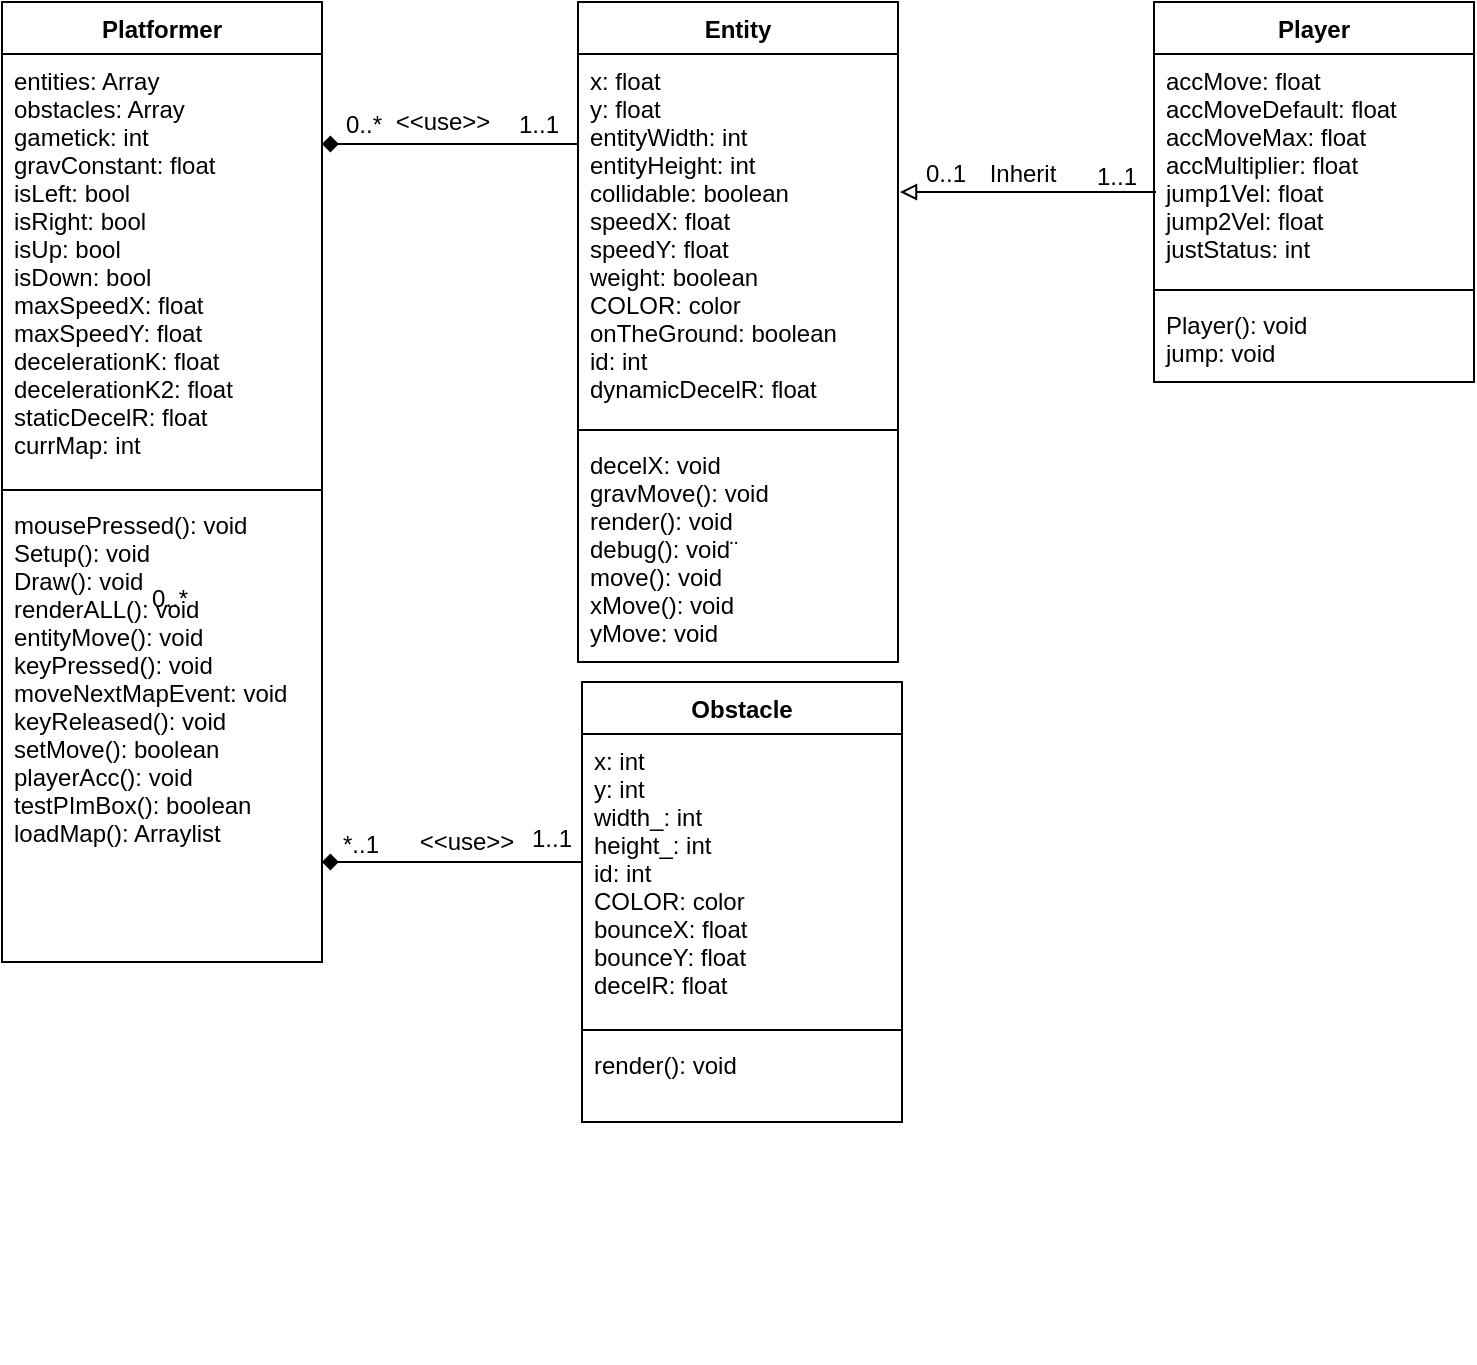 <mxfile version="12.9.2" type="google"><diagram id="C5RBs43oDa-KdzZeNtuy" name="ClassDiagram"><mxGraphModel dx="1422" dy="723" grid="1" gridSize="10" guides="1" tooltips="1" connect="1" arrows="1" fold="1" page="1" pageScale="1" pageWidth="827" pageHeight="1169" math="0" shadow="0"><root><mxCell id="WIyWlLk6GJQsqaUBKTNV-0"/><mxCell id="WIyWlLk6GJQsqaUBKTNV-1" parent="WIyWlLk6GJQsqaUBKTNV-0"/><mxCell id="zkfFHV4jXpPFQw0GAbJ--26" value="" style="endArrow=block;shadow=0;strokeWidth=1;strokeColor=#000000;rounded=0;endFill=0;edgeStyle=elbowEdgeStyle;elbow=vertical;flipV=0;flipH=1;" parent="WIyWlLk6GJQsqaUBKTNV-1" source="zkfFHV4jXpPFQw0GAbJ--0" target="zkfFHV4jXpPFQw0GAbJ--17" edge="1"><mxGeometry x="0.5" y="41" relative="1" as="geometry"><mxPoint x="458" y="82" as="sourcePoint"/><mxPoint x="618" y="82" as="targetPoint"/><mxPoint x="-40" y="32" as="offset"/></mxGeometry></mxCell><mxCell id="zkfFHV4jXpPFQw0GAbJ--27" value="0..1" style="resizable=0;align=left;verticalAlign=bottom;labelBackgroundColor=none;fontSize=12;flipV=0;flipH=1;" parent="zkfFHV4jXpPFQw0GAbJ--26" connectable="0" vertex="1"><mxGeometry x="-1" relative="1" as="geometry"><mxPoint x="12" y="-0.33" as="offset"/></mxGeometry></mxCell><mxCell id="zkfFHV4jXpPFQw0GAbJ--28" value="1..1" style="resizable=0;align=right;verticalAlign=bottom;labelBackgroundColor=none;fontSize=12;flipV=0;flipH=1;" parent="zkfFHV4jXpPFQw0GAbJ--26" connectable="0" vertex="1"><mxGeometry x="1" relative="1" as="geometry"><mxPoint x="-7" y="0.9" as="offset"/></mxGeometry></mxCell><mxCell id="zkfFHV4jXpPFQw0GAbJ--29" value="Inherit" style="text;html=1;resizable=0;points=[];;align=center;verticalAlign=middle;labelBackgroundColor=none;rounded=0;shadow=0;strokeWidth=1;fontSize=12;flipV=0;flipH=1;" parent="zkfFHV4jXpPFQw0GAbJ--26" vertex="1" connectable="0"><mxGeometry x="0.5" y="49" relative="1" as="geometry"><mxPoint x="-33.83" y="40" as="offset"/></mxGeometry></mxCell><mxCell id="d0xvgNEYR4azMvCrobFJ-17" value="" style="endArrow=diamond;shadow=0;strokeWidth=1;strokeColor=#000000;rounded=0;endFill=1;edgeStyle=elbowEdgeStyle;elbow=vertical;" parent="WIyWlLk6GJQsqaUBKTNV-1" edge="1"><mxGeometry x="0.5" y="41" relative="1" as="geometry"><mxPoint x="298" y="81" as="sourcePoint"/><mxPoint x="170" y="81" as="targetPoint"/><mxPoint x="-40" y="32" as="offset"/><Array as="points"><mxPoint x="234" y="81"/></Array></mxGeometry></mxCell><mxCell id="d0xvgNEYR4azMvCrobFJ-18" value="0..*" style="resizable=0;align=left;verticalAlign=bottom;labelBackgroundColor=none;fontSize=12;" parent="d0xvgNEYR4azMvCrobFJ-17" connectable="0" vertex="1"><mxGeometry x="-1" relative="1" as="geometry"><mxPoint x="-118" y="-1" as="offset"/></mxGeometry></mxCell><mxCell id="d0xvgNEYR4azMvCrobFJ-19" value="1..1" style="resizable=0;align=right;verticalAlign=bottom;labelBackgroundColor=none;fontSize=12;" parent="d0xvgNEYR4azMvCrobFJ-17" connectable="0" vertex="1"><mxGeometry x="1" relative="1" as="geometry"><mxPoint x="120" y="-1" as="offset"/></mxGeometry></mxCell><mxCell id="d0xvgNEYR4azMvCrobFJ-20" value="&amp;lt;&amp;lt;use&amp;gt;&amp;gt;" style="text;html=1;resizable=0;points=[];;align=center;verticalAlign=middle;labelBackgroundColor=none;rounded=0;shadow=0;strokeWidth=1;fontSize=12;" parent="d0xvgNEYR4azMvCrobFJ-17" vertex="1" connectable="0"><mxGeometry x="0.5" y="49" relative="1" as="geometry"><mxPoint x="28" y="-60" as="offset"/></mxGeometry></mxCell><mxCell id="TuGOIj8JxXKo9kBevN3P-1" value="" style="endArrow=diamond;shadow=0;strokeWidth=1;strokeColor=#000000;rounded=0;endFill=1;edgeStyle=elbowEdgeStyle;elbow=vertical;exitX=0;exitY=0.5;exitDx=0;exitDy=0;" parent="WIyWlLk6GJQsqaUBKTNV-1" source="d0xvgNEYR4azMvCrobFJ-38" edge="1"><mxGeometry x="0.5" y="41" relative="1" as="geometry"><mxPoint x="170" y="340" as="sourcePoint"/><mxPoint x="170" y="440" as="targetPoint"/><mxPoint x="-40" y="32" as="offset"/><Array as="points"><mxPoint x="190" y="440"/><mxPoint x="200" y="443"/></Array></mxGeometry></mxCell><mxCell id="TuGOIj8JxXKo9kBevN3P-3" value="*..1" style="resizable=0;align=right;verticalAlign=bottom;labelBackgroundColor=none;fontSize=12;" parent="TuGOIj8JxXKo9kBevN3P-1" connectable="0" vertex="1"><mxGeometry x="1" relative="1" as="geometry"><mxPoint x="30" as="offset"/></mxGeometry></mxCell><mxCell id="TuGOIj8JxXKo9kBevN3P-4" value="&amp;lt;&amp;lt;use&amp;gt;&amp;gt;" style="text;html=1;resizable=0;points=[];;align=center;verticalAlign=middle;labelBackgroundColor=none;rounded=0;shadow=0;strokeWidth=1;fontSize=12;" parent="TuGOIj8JxXKo9kBevN3P-1" vertex="1" connectable="0"><mxGeometry x="0.5" y="49" relative="1" as="geometry"><mxPoint x="37" y="-59" as="offset"/></mxGeometry></mxCell><mxCell id="TuGOIj8JxXKo9kBevN3P-5" value="0..*" style="resizable=0;align=left;verticalAlign=bottom;labelBackgroundColor=none;fontSize=12;" parent="WIyWlLk6GJQsqaUBKTNV-1" connectable="0" vertex="1"><mxGeometry x="470" y="570" as="geometry"><mxPoint x="-387" y="-253" as="offset"/></mxGeometry></mxCell><mxCell id="TuGOIj8JxXKo9kBevN3P-6" value="1..1" style="resizable=0;align=left;verticalAlign=bottom;labelBackgroundColor=none;fontSize=12;" parent="WIyWlLk6GJQsqaUBKTNV-1" connectable="0" vertex="1"><mxGeometry x="660" y="690" as="geometry"><mxPoint x="-387" y="-253" as="offset"/></mxGeometry></mxCell><mxCell id="zkfFHV4jXpPFQw0GAbJ--0" value="Entity" style="swimlane;fontStyle=1;align=center;verticalAlign=top;childLayout=stackLayout;horizontal=1;startSize=26;horizontalStack=0;resizeParent=1;resizeLast=0;collapsible=1;marginBottom=0;rounded=0;shadow=0;strokeWidth=1;" parent="WIyWlLk6GJQsqaUBKTNV-1" vertex="1"><mxGeometry x="298" y="10" width="160" height="330" as="geometry"><mxRectangle x="230" y="140" width="160" height="26" as="alternateBounds"/></mxGeometry></mxCell><mxCell id="zkfFHV4jXpPFQw0GAbJ--1" value="x: float&#10;y: float&#10;entityWidth: int&#10;entityHeight: int&#10;collidable: boolean&#10;speedX: float&#10;speedY: float&#10;weight: boolean&#10;COLOR: color&#10;onTheGround: boolean&#10;id: int&#10;dynamicDecelR: float&#10;" style="text;align=left;verticalAlign=top;spacingLeft=4;spacingRight=4;overflow=hidden;rotatable=0;points=[[0,0.5],[1,0.5]];portConstraint=eastwest;" parent="zkfFHV4jXpPFQw0GAbJ--0" vertex="1"><mxGeometry y="26" width="160" height="184" as="geometry"/></mxCell><mxCell id="zkfFHV4jXpPFQw0GAbJ--4" value="" style="line;html=1;strokeWidth=1;align=left;verticalAlign=middle;spacingTop=-1;spacingLeft=3;spacingRight=3;rotatable=0;labelPosition=right;points=[];portConstraint=eastwest;" parent="zkfFHV4jXpPFQw0GAbJ--0" vertex="1"><mxGeometry y="210" width="160" height="8" as="geometry"/></mxCell><mxCell id="d0xvgNEYR4azMvCrobFJ-25" value="decelX: void&#10;gravMove(): void&#10;render(): void&#10;debug(): void¨&#10;move(): void&#10;xMove(): void&#10;yMove: void&#10;" style="text;align=left;verticalAlign=top;spacingLeft=4;spacingRight=4;overflow=hidden;rotatable=0;points=[[0,0.5],[1,0.5]];portConstraint=eastwest;" parent="zkfFHV4jXpPFQw0GAbJ--0" vertex="1"><mxGeometry y="218" width="160" height="112" as="geometry"/></mxCell><mxCell id="zkfFHV4jXpPFQw0GAbJ--17" value="Player" style="swimlane;fontStyle=1;align=center;verticalAlign=top;childLayout=stackLayout;horizontal=1;startSize=26;horizontalStack=0;resizeParent=1;resizeLast=0;collapsible=1;marginBottom=0;rounded=0;shadow=0;strokeWidth=1;" parent="WIyWlLk6GJQsqaUBKTNV-1" vertex="1"><mxGeometry x="586" y="10" width="160" height="190" as="geometry"><mxRectangle x="550" y="140" width="160" height="26" as="alternateBounds"/></mxGeometry></mxCell><mxCell id="d0xvgNEYR4azMvCrobFJ-36" value="accMove: float&#10;accMoveDefault: float&#10;accMoveMax: float&#10;accMultiplier: float&#10;jump1Vel: float&#10;jump2Vel: float&#10;justStatus: int" style="text;align=left;verticalAlign=top;spacingLeft=4;spacingRight=4;overflow=hidden;rotatable=0;points=[[0,0.5],[1,0.5]];portConstraint=eastwest;" parent="zkfFHV4jXpPFQw0GAbJ--17" vertex="1"><mxGeometry y="26" width="160" height="114" as="geometry"/></mxCell><mxCell id="zkfFHV4jXpPFQw0GAbJ--23" value="" style="line;html=1;strokeWidth=1;align=left;verticalAlign=middle;spacingTop=-1;spacingLeft=3;spacingRight=3;rotatable=0;labelPosition=right;points=[];portConstraint=eastwest;" parent="zkfFHV4jXpPFQw0GAbJ--17" vertex="1"><mxGeometry y="140" width="160" height="8" as="geometry"/></mxCell><mxCell id="zkfFHV4jXpPFQw0GAbJ--24" value="Player(): void&#10;jump: void" style="text;align=left;verticalAlign=top;spacingLeft=4;spacingRight=4;overflow=hidden;rotatable=0;points=[[0,0.5],[1,0.5]];portConstraint=eastwest;" parent="zkfFHV4jXpPFQw0GAbJ--17" vertex="1"><mxGeometry y="148" width="160" height="42" as="geometry"/></mxCell><mxCell id="d0xvgNEYR4azMvCrobFJ-14" value="Platformer" style="swimlane;fontStyle=1;align=center;verticalAlign=top;childLayout=stackLayout;horizontal=1;startSize=26;horizontalStack=0;resizeParent=1;resizeLast=0;collapsible=1;marginBottom=0;rounded=0;shadow=0;strokeWidth=1;" parent="WIyWlLk6GJQsqaUBKTNV-1" vertex="1"><mxGeometry x="10" y="10" width="160" height="480" as="geometry"><mxRectangle x="230" y="140" width="160" height="26" as="alternateBounds"/></mxGeometry></mxCell><mxCell id="d0xvgNEYR4azMvCrobFJ-15" value="entities: Array&#10;obstacles: Array&#10;gametick: int&#10;gravConstant: float&#10;isLeft: bool&#10;isRight: bool&#10;isUp: bool&#10;isDown: bool&#10;maxSpeedX: float&#10;maxSpeedY: float&#10;decelerationK: float&#10;decelerationK2: float&#10;staticDecelR: float&#10;currMap: int" style="text;align=left;verticalAlign=top;spacingLeft=4;spacingRight=4;overflow=hidden;rotatable=0;points=[[0,0.5],[1,0.5]];portConstraint=eastwest;" parent="d0xvgNEYR4azMvCrobFJ-14" vertex="1"><mxGeometry y="26" width="160" height="214" as="geometry"/></mxCell><mxCell id="d0xvgNEYR4azMvCrobFJ-16" value="" style="line;html=1;strokeWidth=1;align=left;verticalAlign=middle;spacingTop=-1;spacingLeft=3;spacingRight=3;rotatable=0;labelPosition=right;points=[];portConstraint=eastwest;" parent="d0xvgNEYR4azMvCrobFJ-14" vertex="1"><mxGeometry y="240" width="160" height="8" as="geometry"/></mxCell><mxCell id="d0xvgNEYR4azMvCrobFJ-22" value="mousePressed(): void&#10;Setup(): void&#10;Draw(): void&#10;renderALL(): void&#10;entityMove(): void&#10;keyPressed(): void&#10;moveNextMapEvent: void&#10;keyReleased(): void&#10;setMove(): boolean&#10;playerAcc(): void&#10;testPImBox(): boolean&#10;loadMap(): Arraylist&#10;" style="text;align=left;verticalAlign=top;spacingLeft=4;spacingRight=4;overflow=hidden;rotatable=0;points=[[0,0.5],[1,0.5]];portConstraint=eastwest;" parent="d0xvgNEYR4azMvCrobFJ-14" vertex="1"><mxGeometry y="248" width="160" height="202" as="geometry"/></mxCell><mxCell id="d0xvgNEYR4azMvCrobFJ-37" value="Obstacle" style="swimlane;fontStyle=1;align=center;verticalAlign=top;childLayout=stackLayout;horizontal=1;startSize=26;horizontalStack=0;resizeParent=1;resizeLast=0;collapsible=1;marginBottom=0;rounded=0;shadow=0;strokeWidth=1;" parent="WIyWlLk6GJQsqaUBKTNV-1" vertex="1"><mxGeometry x="300" y="350" width="160" height="220" as="geometry"><mxRectangle x="230" y="140" width="160" height="26" as="alternateBounds"/></mxGeometry></mxCell><mxCell id="d0xvgNEYR4azMvCrobFJ-38" value="x: int&#10;y: int&#10;width_: int&#10;height_: int&#10;id: int&#10;COLOR: color&#10;bounceX: float&#10;bounceY: float&#10;decelR: float&#10;" style="text;align=left;verticalAlign=top;spacingLeft=4;spacingRight=4;overflow=hidden;rotatable=0;points=[[0,0.5],[1,0.5]];portConstraint=eastwest;" parent="d0xvgNEYR4azMvCrobFJ-37" vertex="1"><mxGeometry y="26" width="160" height="144" as="geometry"/></mxCell><mxCell id="d0xvgNEYR4azMvCrobFJ-39" value="" style="line;html=1;strokeWidth=1;align=left;verticalAlign=middle;spacingTop=-1;spacingLeft=3;spacingRight=3;rotatable=0;labelPosition=right;points=[];portConstraint=eastwest;" parent="d0xvgNEYR4azMvCrobFJ-37" vertex="1"><mxGeometry y="170" width="160" height="8" as="geometry"/></mxCell><mxCell id="d0xvgNEYR4azMvCrobFJ-40" value="render(): void" style="text;align=left;verticalAlign=top;spacingLeft=4;spacingRight=4;overflow=hidden;rotatable=0;points=[[0,0.5],[1,0.5]];portConstraint=eastwest;" parent="d0xvgNEYR4azMvCrobFJ-37" vertex="1"><mxGeometry y="178" width="160" height="32" as="geometry"/></mxCell></root></mxGraphModel></diagram></mxfile>